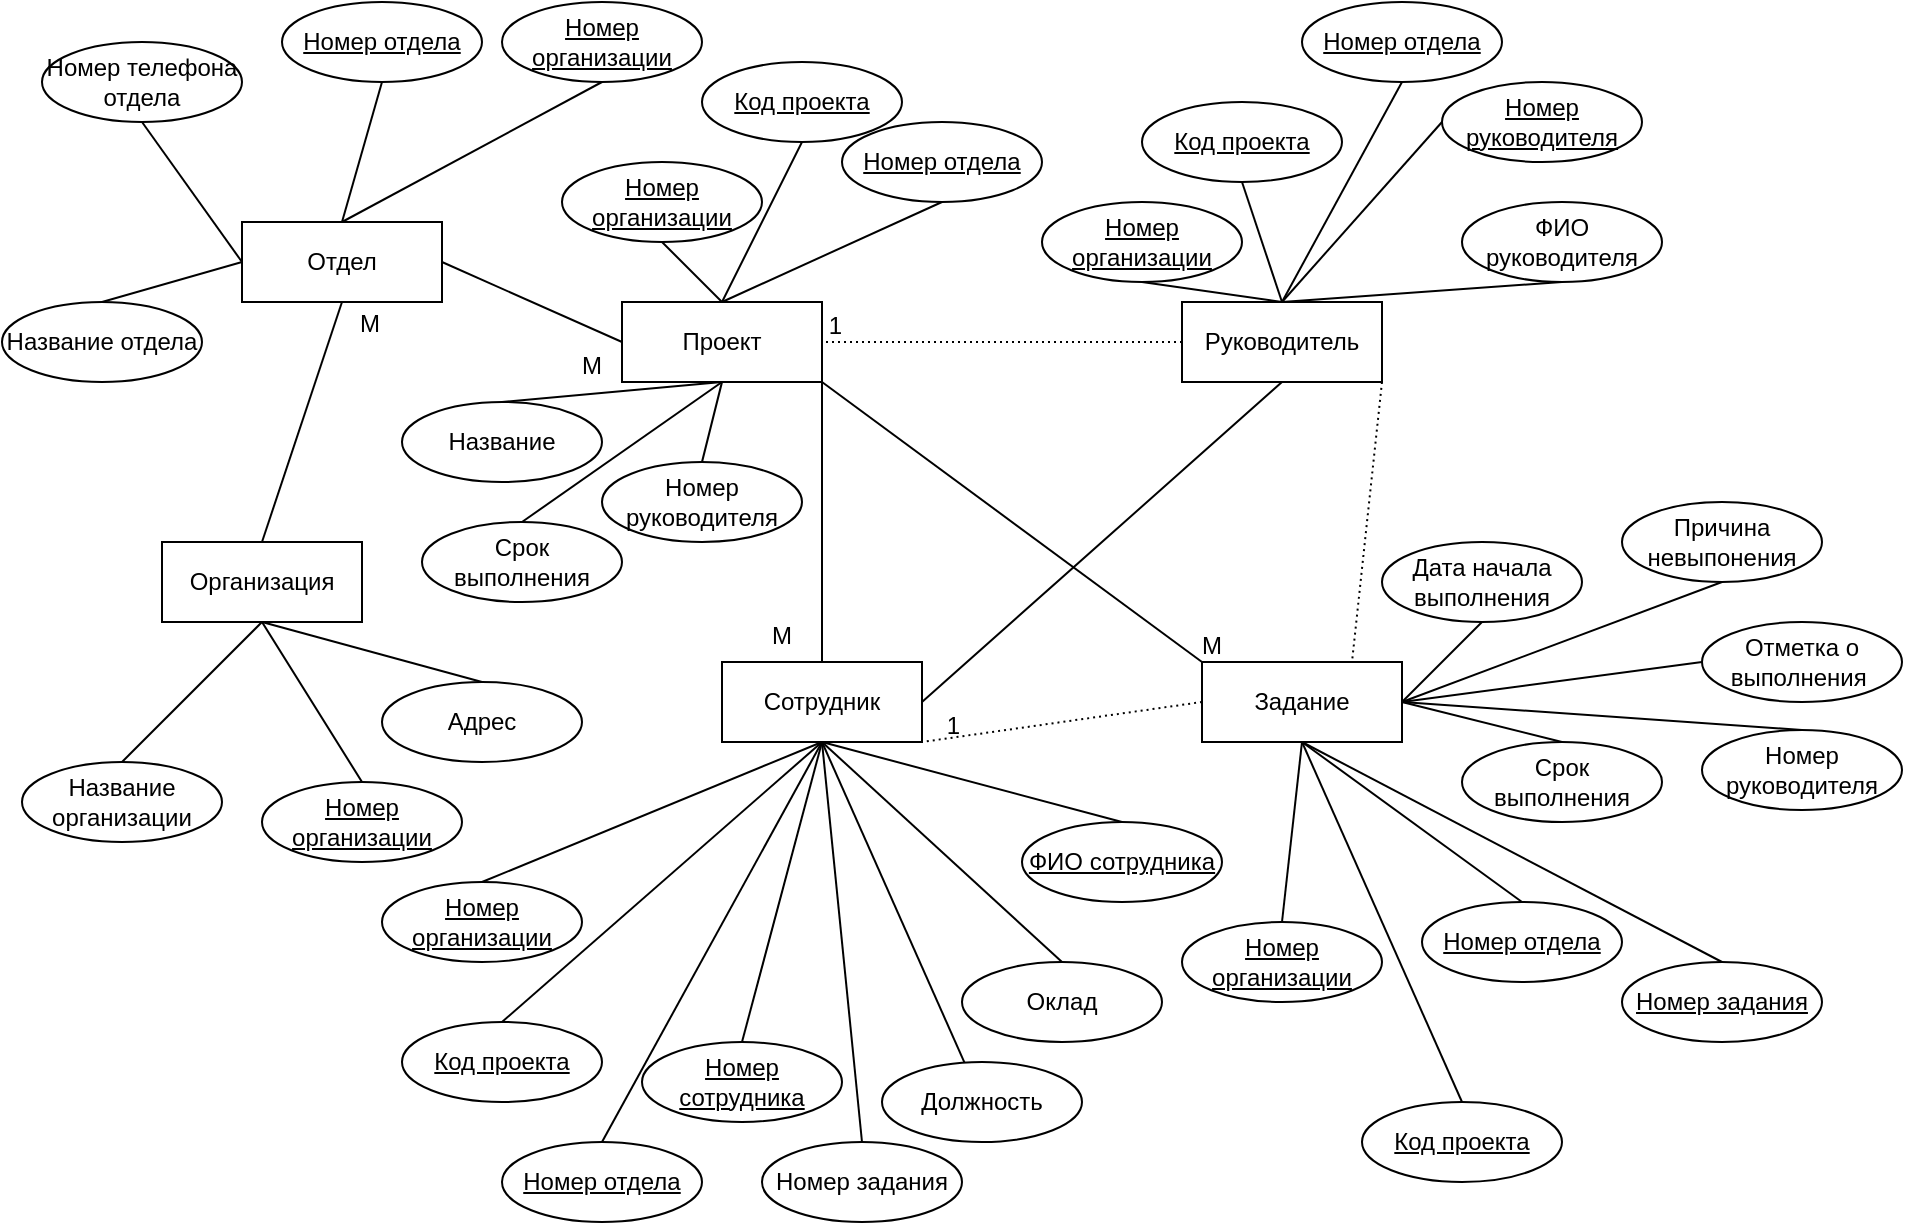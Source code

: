 <mxfile version="14.5.1" type="device"><diagram id="R2lEEEUBdFMjLlhIrx00" name="Page-1"><mxGraphModel dx="1504" dy="714" grid="1" gridSize="10" guides="1" tooltips="1" connect="1" arrows="1" fold="1" page="1" pageScale="1" pageWidth="1169" pageHeight="827" math="0" shadow="0" extFonts="Permanent Marker^https://fonts.googleapis.com/css?family=Permanent+Marker"><root><mxCell id="0"/><mxCell id="1" parent="0"/><mxCell id="qPLJbgfqvU-WLBCvHvr9-1" value="Организация" style="whiteSpace=wrap;html=1;align=center;" vertex="1" parent="1"><mxGeometry x="80" y="280" width="100" height="40" as="geometry"/></mxCell><mxCell id="qPLJbgfqvU-WLBCvHvr9-2" value="Номер организации" style="ellipse;whiteSpace=wrap;html=1;align=center;fontStyle=4;" vertex="1" parent="1"><mxGeometry x="130" y="400" width="100" height="40" as="geometry"/></mxCell><mxCell id="qPLJbgfqvU-WLBCvHvr9-3" value="Название организации" style="ellipse;whiteSpace=wrap;html=1;align=center;" vertex="1" parent="1"><mxGeometry x="10" y="390" width="100" height="40" as="geometry"/></mxCell><mxCell id="qPLJbgfqvU-WLBCvHvr9-4" value="Адрес" style="ellipse;whiteSpace=wrap;html=1;align=center;" vertex="1" parent="1"><mxGeometry x="190" y="350" width="100" height="40" as="geometry"/></mxCell><mxCell id="qPLJbgfqvU-WLBCvHvr9-6" value="" style="endArrow=none;html=1;rounded=0;exitX=0.5;exitY=0;exitDx=0;exitDy=0;entryX=0.5;entryY=1;entryDx=0;entryDy=0;" edge="1" parent="1" source="qPLJbgfqvU-WLBCvHvr9-2" target="qPLJbgfqvU-WLBCvHvr9-1"><mxGeometry relative="1" as="geometry"><mxPoint x="170" y="270" as="sourcePoint"/><mxPoint x="250" y="310" as="targetPoint"/></mxGeometry></mxCell><mxCell id="qPLJbgfqvU-WLBCvHvr9-7" value="" style="endArrow=none;html=1;rounded=0;exitX=0.5;exitY=0;exitDx=0;exitDy=0;entryX=0.5;entryY=1;entryDx=0;entryDy=0;" edge="1" parent="1" source="qPLJbgfqvU-WLBCvHvr9-3" target="qPLJbgfqvU-WLBCvHvr9-1"><mxGeometry relative="1" as="geometry"><mxPoint x="170" y="360" as="sourcePoint"/><mxPoint x="260" y="320" as="targetPoint"/></mxGeometry></mxCell><mxCell id="qPLJbgfqvU-WLBCvHvr9-8" value="" style="endArrow=none;html=1;rounded=0;exitX=0.5;exitY=0;exitDx=0;exitDy=0;entryX=0.5;entryY=1;entryDx=0;entryDy=0;" edge="1" parent="1" source="qPLJbgfqvU-WLBCvHvr9-4" target="qPLJbgfqvU-WLBCvHvr9-1"><mxGeometry relative="1" as="geometry"><mxPoint x="180" y="370" as="sourcePoint"/><mxPoint x="270" y="330" as="targetPoint"/></mxGeometry></mxCell><mxCell id="qPLJbgfqvU-WLBCvHvr9-9" value="Отдел" style="whiteSpace=wrap;html=1;align=center;" vertex="1" parent="1"><mxGeometry x="120" y="120" width="100" height="40" as="geometry"/></mxCell><mxCell id="qPLJbgfqvU-WLBCvHvr9-14" value="" style="endArrow=none;html=1;rounded=0;entryX=0.5;entryY=1;entryDx=0;entryDy=0;exitX=0.5;exitY=0;exitDx=0;exitDy=0;" edge="1" parent="1" source="qPLJbgfqvU-WLBCvHvr9-1" target="qPLJbgfqvU-WLBCvHvr9-9"><mxGeometry relative="1" as="geometry"><mxPoint x="250" y="270" as="sourcePoint"/><mxPoint x="230" y="200" as="targetPoint"/></mxGeometry></mxCell><mxCell id="qPLJbgfqvU-WLBCvHvr9-15" value="M" style="resizable=0;html=1;align=right;verticalAlign=bottom;" connectable="0" vertex="1" parent="qPLJbgfqvU-WLBCvHvr9-14"><mxGeometry x="1" relative="1" as="geometry"><mxPoint x="19.96" y="19.81" as="offset"/></mxGeometry></mxCell><mxCell id="qPLJbgfqvU-WLBCvHvr9-16" value="Название отдела&lt;span style=&quot;color: rgba(0 , 0 , 0 , 0) ; font-family: monospace ; font-size: 0px&quot;&gt;%3CmxGraphModel%3E%3Croot%3E%3CmxCell%20id%3D%220%22%2F%3E%3CmxCell%20id%3D%221%22%20parent%3D%220%22%2F%3E%3CmxCell%20id%3D%222%22%20value%3D%22%22%20style%3D%22endArrow%3Dnone%3Bhtml%3D1%3Brounded%3D0%3BexitX%3D0.5%3BexitY%3D0%3BexitDx%3D0%3BexitDy%3D0%3B%22%20edge%3D%221%22%20parent%3D%221%22%3E%3CmxGeometry%20relative%3D%221%22%20as%3D%22geometry%22%3E%3CmxPoint%20x%3D%22160%22%20y%3D%22350%22%20as%3D%22sourcePoint%22%2F%3E%3CmxPoint%20x%3D%22250%22%20y%3D%22310%22%20as%3D%22targetPoint%22%2F%3E%3C%2FmxGeometry%3E%3C%2FmxCell%3E%3C%2Froot%3E%3C%2FmxGraphModel%3E&lt;/span&gt;&lt;span style=&quot;color: rgba(0 , 0 , 0 , 0) ; font-family: monospace ; font-size: 0px&quot;&gt;%3CmxGraphModel%3E%3Croot%3E%3CmxCell%20id%3D%220%22%2F%3E%3CmxCell%20id%3D%221%22%20parent%3D%220%22%2F%3E%3CmxCell%20id%3D%222%22%20value%3D%22%22%20style%3D%22endArrow%3Dnone%3Bhtml%3D1%3Brounded%3D0%3BexitX%3D0.5%3BexitY%3D0%3BexitDx%3D0%3BexitDy%3D0%3B%22%20edge%3D%221%22%20parent%3D%221%22%3E%3CmxGeometry%20relative%3D%221%22%20as%3D%22geometry%22%3E%3CmxPoint%20x%3D%22160%22%20y%3D%22350%22%20as%3D%22sourcePoint%22%2F%3E%3CmxPoint%20x%3D%22250%22%20y%3D%22310%22%20as%3D%22targetPoint%22%2F%3E%3C%2FmxGeometry%3E%3C%2FmxCell%3E%3C%2Froot%3E%3C%2FmxGraphModel%3E&lt;/span&gt;" style="ellipse;whiteSpace=wrap;html=1;align=center;" vertex="1" parent="1"><mxGeometry y="160" width="100" height="40" as="geometry"/></mxCell><mxCell id="qPLJbgfqvU-WLBCvHvr9-17" value="Номер телефона отдела&lt;span style=&quot;color: rgba(0 , 0 , 0 , 0) ; font-family: monospace ; font-size: 0px&quot;&gt;hModel%3E%3Croot%3E%3CmxCell%20id%3D%220%22%2F%3E%3CmxCell%20id%3D%221%22%20parent%3D%220%22%2F%3E%3CmxCell%20id%3D%222%22%20value%3D%22%22%20style%3D%22endArrow%3Dnone%3Bhtml%3D1%3Brounded%3D0%3BexitX%3D0.5%3BexitY%3D0%3BexitDx%3D0%3BexitDy%3D0%3B%22%20edge%3D%221%22%20parent%3D%221%22%3E%3CmxGeometry%20relative%3D%221%22%20as%3D%22geometry%22%3E%3CmxPoint%20x%3D%22160%22%20y%3D%22350%22%20as%3D%22sourcePoint%22%2F%3E%3CmxPoint%20x%3D%22250%22%20y%3D%22310%22%20as%3D%22targetPoint%22%2F%3E%3C%2FmxGeometry%3E%3C%2FmxCell%3E%3C%2Froot%3E%3C%2FmxGraphModel%3E&lt;/span&gt;&lt;span style=&quot;color: rgba(0 , 0 , 0 , 0) ; font-family: monospace ; font-size: 0px&quot;&gt;%3CmxGraphModel%3E%3Croot%3E%3CmxCell%20id%3D%220%22%2F%3E%3CmxCell%20id%3D%221%22%20parent%3D%220%22%2F%3E%3CmxCell%20id%3D%222%22%20value%3D%22%22%20style%3D%22endArrow%3Dnone%3Bhtml%3D1%3Brounded%3D0%3BexitX%3D0.5%3BexitY%3D0%3BexitDx%3D0%3BexitDy%3D0%3B%22%20edge%3D%221%22%20parent%3D%221%22%3E%3CmxGeometry%20relative%3D%221%22%20as%3D%22geometry%22%3E%3CmxPoint%20x%3D%22160%22%20y%3D%22350%22%20as%3D%22sourcePoint%22%2F%3E%3CmxPoint%20x%3D%22250%22%20y%3D%22310%22%20as%3D%22targetPoint%22%2F%3E%3C%2FmxGeometry%3E%3C%2FmxCell%3E%3C%2Froot%3E%3C%2FmxGraphModel%3E&lt;/span&gt;" style="ellipse;whiteSpace=wrap;html=1;align=center;" vertex="1" parent="1"><mxGeometry x="20" y="30" width="100" height="40" as="geometry"/></mxCell><mxCell id="qPLJbgfqvU-WLBCvHvr9-19" value="Номер отдела" style="ellipse;whiteSpace=wrap;html=1;align=center;fontStyle=4;" vertex="1" parent="1"><mxGeometry x="140" y="10" width="100" height="40" as="geometry"/></mxCell><mxCell id="qPLJbgfqvU-WLBCvHvr9-20" value="Номер организации" style="ellipse;whiteSpace=wrap;html=1;align=center;fontStyle=4;" vertex="1" parent="1"><mxGeometry x="250" y="10" width="100" height="40" as="geometry"/></mxCell><mxCell id="qPLJbgfqvU-WLBCvHvr9-23" value="Проект" style="whiteSpace=wrap;html=1;align=center;container=1;" vertex="1" parent="1"><mxGeometry x="310" y="160" width="100" height="40" as="geometry"/></mxCell><mxCell id="qPLJbgfqvU-WLBCvHvr9-27" value="" style="endArrow=none;html=1;rounded=0;entryX=0;entryY=0.5;entryDx=0;entryDy=0;exitX=1;exitY=0.5;exitDx=0;exitDy=0;" edge="1" parent="1" source="qPLJbgfqvU-WLBCvHvr9-9" target="qPLJbgfqvU-WLBCvHvr9-23"><mxGeometry relative="1" as="geometry"><mxPoint x="300" y="169.5" as="sourcePoint"/><mxPoint x="440" y="169.5" as="targetPoint"/></mxGeometry></mxCell><mxCell id="qPLJbgfqvU-WLBCvHvr9-28" value="M" style="resizable=0;html=1;align=right;verticalAlign=bottom;" connectable="0" vertex="1" parent="qPLJbgfqvU-WLBCvHvr9-27"><mxGeometry x="1" relative="1" as="geometry"><mxPoint x="-10" y="20.5" as="offset"/></mxGeometry></mxCell><mxCell id="qPLJbgfqvU-WLBCvHvr9-32" value="Номер организации" style="ellipse;whiteSpace=wrap;html=1;align=center;fontStyle=4;" vertex="1" parent="1"><mxGeometry x="280" y="90" width="100" height="40" as="geometry"/></mxCell><mxCell id="qPLJbgfqvU-WLBCvHvr9-33" value="Номер отдела" style="ellipse;whiteSpace=wrap;html=1;align=center;fontStyle=4;" vertex="1" parent="1"><mxGeometry x="420" y="70" width="100" height="40" as="geometry"/></mxCell><mxCell id="qPLJbgfqvU-WLBCvHvr9-36" value="" style="endArrow=none;html=1;rounded=0;exitX=0.5;exitY=0;exitDx=0;exitDy=0;entryX=0;entryY=0.5;entryDx=0;entryDy=0;" edge="1" parent="1" source="qPLJbgfqvU-WLBCvHvr9-16" target="qPLJbgfqvU-WLBCvHvr9-9"><mxGeometry relative="1" as="geometry"><mxPoint x="200" y="280" as="sourcePoint"/><mxPoint x="360" y="280" as="targetPoint"/></mxGeometry></mxCell><mxCell id="qPLJbgfqvU-WLBCvHvr9-37" value="" style="endArrow=none;html=1;rounded=0;exitX=0.5;exitY=1;exitDx=0;exitDy=0;entryX=0;entryY=0.5;entryDx=0;entryDy=0;" edge="1" parent="1" source="qPLJbgfqvU-WLBCvHvr9-17" target="qPLJbgfqvU-WLBCvHvr9-9"><mxGeometry relative="1" as="geometry"><mxPoint x="200" y="280" as="sourcePoint"/><mxPoint x="360" y="280" as="targetPoint"/></mxGeometry></mxCell><mxCell id="qPLJbgfqvU-WLBCvHvr9-38" value="" style="endArrow=none;html=1;rounded=0;exitX=0.5;exitY=1;exitDx=0;exitDy=0;entryX=0.5;entryY=0;entryDx=0;entryDy=0;" edge="1" parent="1" source="qPLJbgfqvU-WLBCvHvr9-19" target="qPLJbgfqvU-WLBCvHvr9-9"><mxGeometry relative="1" as="geometry"><mxPoint x="200" y="280" as="sourcePoint"/><mxPoint x="360" y="280" as="targetPoint"/></mxGeometry></mxCell><mxCell id="qPLJbgfqvU-WLBCvHvr9-39" value="" style="endArrow=none;html=1;rounded=0;exitX=0.5;exitY=1;exitDx=0;exitDy=0;entryX=0.5;entryY=0;entryDx=0;entryDy=0;" edge="1" parent="1" source="qPLJbgfqvU-WLBCvHvr9-20" target="qPLJbgfqvU-WLBCvHvr9-9"><mxGeometry relative="1" as="geometry"><mxPoint x="200" y="280" as="sourcePoint"/><mxPoint x="360" y="280" as="targetPoint"/></mxGeometry></mxCell><mxCell id="qPLJbgfqvU-WLBCvHvr9-40" value="Код проекта" style="ellipse;whiteSpace=wrap;html=1;align=center;fontStyle=4;" vertex="1" parent="1"><mxGeometry x="350" y="40" width="100" height="40" as="geometry"/></mxCell><mxCell id="qPLJbgfqvU-WLBCvHvr9-41" value="" style="endArrow=none;html=1;rounded=0;exitX=0.5;exitY=0;exitDx=0;exitDy=0;entryX=0.5;entryY=1;entryDx=0;entryDy=0;" edge="1" parent="1" source="qPLJbgfqvU-WLBCvHvr9-23" target="qPLJbgfqvU-WLBCvHvr9-40"><mxGeometry relative="1" as="geometry"><mxPoint x="310" y="280" as="sourcePoint"/><mxPoint x="470" y="280" as="targetPoint"/></mxGeometry></mxCell><mxCell id="qPLJbgfqvU-WLBCvHvr9-43" value="" style="endArrow=none;html=1;rounded=0;exitX=0.5;exitY=1;exitDx=0;exitDy=0;entryX=0.5;entryY=0;entryDx=0;entryDy=0;" edge="1" parent="1" source="qPLJbgfqvU-WLBCvHvr9-32" target="qPLJbgfqvU-WLBCvHvr9-23"><mxGeometry relative="1" as="geometry"><mxPoint x="310" y="280" as="sourcePoint"/><mxPoint x="470" y="280" as="targetPoint"/></mxGeometry></mxCell><mxCell id="qPLJbgfqvU-WLBCvHvr9-44" value="" style="endArrow=none;html=1;rounded=0;exitX=0.5;exitY=0;exitDx=0;exitDy=0;entryX=0.5;entryY=1;entryDx=0;entryDy=0;" edge="1" parent="1" source="qPLJbgfqvU-WLBCvHvr9-23" target="qPLJbgfqvU-WLBCvHvr9-33"><mxGeometry relative="1" as="geometry"><mxPoint x="310" y="280" as="sourcePoint"/><mxPoint x="470" y="280" as="targetPoint"/></mxGeometry></mxCell><mxCell id="qPLJbgfqvU-WLBCvHvr9-45" value="Название" style="ellipse;whiteSpace=wrap;html=1;align=center;" vertex="1" parent="1"><mxGeometry x="200" y="210" width="100" height="40" as="geometry"/></mxCell><mxCell id="qPLJbgfqvU-WLBCvHvr9-46" value="Срок выполнения" style="ellipse;whiteSpace=wrap;html=1;align=center;" vertex="1" parent="1"><mxGeometry x="210" y="270" width="100" height="40" as="geometry"/></mxCell><mxCell id="qPLJbgfqvU-WLBCvHvr9-47" value="Номер руководителя" style="ellipse;whiteSpace=wrap;html=1;align=center;" vertex="1" parent="1"><mxGeometry x="300" y="240" width="100" height="40" as="geometry"/></mxCell><mxCell id="qPLJbgfqvU-WLBCvHvr9-48" value="" style="endArrow=none;html=1;rounded=0;exitX=0.5;exitY=0;exitDx=0;exitDy=0;entryX=0.5;entryY=1;entryDx=0;entryDy=0;" edge="1" parent="1" source="qPLJbgfqvU-WLBCvHvr9-45" target="qPLJbgfqvU-WLBCvHvr9-23"><mxGeometry relative="1" as="geometry"><mxPoint x="310" y="270" as="sourcePoint"/><mxPoint x="470" y="270" as="targetPoint"/></mxGeometry></mxCell><mxCell id="qPLJbgfqvU-WLBCvHvr9-49" value="" style="endArrow=none;html=1;rounded=0;exitX=0.5;exitY=0;exitDx=0;exitDy=0;entryX=0.5;entryY=1;entryDx=0;entryDy=0;" edge="1" parent="1" source="qPLJbgfqvU-WLBCvHvr9-46" target="qPLJbgfqvU-WLBCvHvr9-23"><mxGeometry relative="1" as="geometry"><mxPoint x="310" y="270" as="sourcePoint"/><mxPoint x="470" y="270" as="targetPoint"/></mxGeometry></mxCell><mxCell id="qPLJbgfqvU-WLBCvHvr9-50" value="" style="endArrow=none;html=1;rounded=0;entryX=0.5;entryY=0;entryDx=0;entryDy=0;exitX=0.5;exitY=1;exitDx=0;exitDy=0;" edge="1" parent="1" source="qPLJbgfqvU-WLBCvHvr9-23" target="qPLJbgfqvU-WLBCvHvr9-47"><mxGeometry relative="1" as="geometry"><mxPoint x="310" y="270" as="sourcePoint"/><mxPoint x="470" y="270" as="targetPoint"/></mxGeometry></mxCell><mxCell id="qPLJbgfqvU-WLBCvHvr9-52" value="" style="endArrow=none;html=1;rounded=0;exitX=1;exitY=1;exitDx=0;exitDy=0;" edge="1" parent="1" source="qPLJbgfqvU-WLBCvHvr9-23" target="qPLJbgfqvU-WLBCvHvr9-54"><mxGeometry relative="1" as="geometry"><mxPoint x="360" y="200" as="sourcePoint"/><mxPoint x="420" y="380" as="targetPoint"/></mxGeometry></mxCell><mxCell id="qPLJbgfqvU-WLBCvHvr9-53" value="M" style="resizable=0;html=1;align=right;verticalAlign=bottom;" connectable="0" vertex="1" parent="qPLJbgfqvU-WLBCvHvr9-52"><mxGeometry x="1" relative="1" as="geometry"><mxPoint x="-14.92" y="-4.3" as="offset"/></mxGeometry></mxCell><mxCell id="qPLJbgfqvU-WLBCvHvr9-54" value="Сотрудник" style="whiteSpace=wrap;html=1;align=center;" vertex="1" parent="1"><mxGeometry x="360" y="340" width="100" height="40" as="geometry"/></mxCell><mxCell id="qPLJbgfqvU-WLBCvHvr9-55" value="Руководитель" style="whiteSpace=wrap;html=1;align=center;" vertex="1" parent="1"><mxGeometry x="590" y="160" width="100" height="40" as="geometry"/></mxCell><mxCell id="qPLJbgfqvU-WLBCvHvr9-56" value="" style="endArrow=none;html=1;rounded=0;dashed=1;dashPattern=1 2;exitX=0;exitY=0.5;exitDx=0;exitDy=0;" edge="1" parent="1" source="qPLJbgfqvU-WLBCvHvr9-55"><mxGeometry relative="1" as="geometry"><mxPoint x="610" y="179.5" as="sourcePoint"/><mxPoint x="410" y="180" as="targetPoint"/></mxGeometry></mxCell><mxCell id="qPLJbgfqvU-WLBCvHvr9-57" value="1" style="resizable=0;html=1;align=right;verticalAlign=bottom;" connectable="0" vertex="1" parent="qPLJbgfqvU-WLBCvHvr9-56"><mxGeometry x="1" relative="1" as="geometry"><mxPoint x="10" as="offset"/></mxGeometry></mxCell><mxCell id="qPLJbgfqvU-WLBCvHvr9-60" value="" style="endArrow=none;html=1;rounded=0;exitX=1;exitY=0.5;exitDx=0;exitDy=0;entryX=0.5;entryY=1;entryDx=0;entryDy=0;" edge="1" parent="1" source="qPLJbgfqvU-WLBCvHvr9-54" target="qPLJbgfqvU-WLBCvHvr9-55"><mxGeometry relative="1" as="geometry"><mxPoint x="260" y="270" as="sourcePoint"/><mxPoint x="420" y="270" as="targetPoint"/></mxGeometry></mxCell><mxCell id="qPLJbgfqvU-WLBCvHvr9-61" value="Задание" style="whiteSpace=wrap;html=1;align=center;" vertex="1" parent="1"><mxGeometry x="600" y="340" width="100" height="40" as="geometry"/></mxCell><mxCell id="qPLJbgfqvU-WLBCvHvr9-62" value="" style="endArrow=none;html=1;rounded=0;exitX=1;exitY=1;exitDx=0;exitDy=0;entryX=0;entryY=0;entryDx=0;entryDy=0;" edge="1" parent="1" source="qPLJbgfqvU-WLBCvHvr9-23" target="qPLJbgfqvU-WLBCvHvr9-61"><mxGeometry relative="1" as="geometry"><mxPoint x="390" y="270" as="sourcePoint"/><mxPoint x="550" y="270" as="targetPoint"/></mxGeometry></mxCell><mxCell id="qPLJbgfqvU-WLBCvHvr9-63" value="M" style="resizable=0;html=1;align=right;verticalAlign=bottom;" connectable="0" vertex="1" parent="qPLJbgfqvU-WLBCvHvr9-62"><mxGeometry x="1" relative="1" as="geometry"><mxPoint x="10.01" y="0.01" as="offset"/></mxGeometry></mxCell><mxCell id="qPLJbgfqvU-WLBCvHvr9-64" value="" style="endArrow=none;html=1;rounded=0;dashed=1;dashPattern=1 2;exitX=1;exitY=1;exitDx=0;exitDy=0;entryX=0.75;entryY=0;entryDx=0;entryDy=0;" edge="1" parent="1" source="qPLJbgfqvU-WLBCvHvr9-55" target="qPLJbgfqvU-WLBCvHvr9-61"><mxGeometry relative="1" as="geometry"><mxPoint x="390" y="270" as="sourcePoint"/><mxPoint x="550" y="270" as="targetPoint"/></mxGeometry></mxCell><mxCell id="qPLJbgfqvU-WLBCvHvr9-65" value="" style="resizable=0;html=1;align=right;verticalAlign=bottom;" connectable="0" vertex="1" parent="qPLJbgfqvU-WLBCvHvr9-64"><mxGeometry x="1" relative="1" as="geometry"/></mxCell><mxCell id="qPLJbgfqvU-WLBCvHvr9-66" value="" style="endArrow=none;html=1;rounded=0;dashed=1;dashPattern=1 2;entryX=1;entryY=1;entryDx=0;entryDy=0;exitX=0;exitY=0.5;exitDx=0;exitDy=0;" edge="1" parent="1" source="qPLJbgfqvU-WLBCvHvr9-61" target="qPLJbgfqvU-WLBCvHvr9-54"><mxGeometry relative="1" as="geometry"><mxPoint x="390" y="270" as="sourcePoint"/><mxPoint x="550" y="270" as="targetPoint"/></mxGeometry></mxCell><mxCell id="qPLJbgfqvU-WLBCvHvr9-67" value="1" style="resizable=0;html=1;align=right;verticalAlign=bottom;" connectable="0" vertex="1" parent="qPLJbgfqvU-WLBCvHvr9-66"><mxGeometry x="1" relative="1" as="geometry"><mxPoint x="19.58" y="0.06" as="offset"/></mxGeometry></mxCell><mxCell id="qPLJbgfqvU-WLBCvHvr9-68" value="Номер организации" style="ellipse;whiteSpace=wrap;html=1;align=center;fontStyle=4;" vertex="1" parent="1"><mxGeometry x="190" y="450" width="100" height="40" as="geometry"/></mxCell><mxCell id="qPLJbgfqvU-WLBCvHvr9-69" value="Номер отдела" style="ellipse;whiteSpace=wrap;html=1;align=center;fontStyle=4;" vertex="1" parent="1"><mxGeometry x="250" y="580" width="100" height="40" as="geometry"/></mxCell><mxCell id="qPLJbgfqvU-WLBCvHvr9-70" value="Код проекта" style="ellipse;whiteSpace=wrap;html=1;align=center;fontStyle=4;" vertex="1" parent="1"><mxGeometry x="200" y="520" width="100" height="40" as="geometry"/></mxCell><mxCell id="qPLJbgfqvU-WLBCvHvr9-71" value="" style="endArrow=none;html=1;rounded=0;entryX=0.5;entryY=0;entryDx=0;entryDy=0;exitX=0.5;exitY=1;exitDx=0;exitDy=0;" edge="1" parent="1" target="qPLJbgfqvU-WLBCvHvr9-70" source="qPLJbgfqvU-WLBCvHvr9-54"><mxGeometry relative="1" as="geometry"><mxPoint x="410" y="390" as="sourcePoint"/><mxPoint x="460" y="690" as="targetPoint"/></mxGeometry></mxCell><mxCell id="qPLJbgfqvU-WLBCvHvr9-72" value="" style="endArrow=none;html=1;rounded=0;exitX=0.5;exitY=0;exitDx=0;exitDy=0;entryX=0.5;entryY=1;entryDx=0;entryDy=0;" edge="1" parent="1" source="qPLJbgfqvU-WLBCvHvr9-68" target="qPLJbgfqvU-WLBCvHvr9-54"><mxGeometry relative="1" as="geometry"><mxPoint x="300" y="690" as="sourcePoint"/><mxPoint x="410" y="390" as="targetPoint"/></mxGeometry></mxCell><mxCell id="qPLJbgfqvU-WLBCvHvr9-73" value="" style="endArrow=none;html=1;rounded=0;exitX=0.5;exitY=1;exitDx=0;exitDy=0;entryX=0.5;entryY=0;entryDx=0;entryDy=0;" edge="1" parent="1" target="qPLJbgfqvU-WLBCvHvr9-69" source="qPLJbgfqvU-WLBCvHvr9-54"><mxGeometry relative="1" as="geometry"><mxPoint x="410" y="390" as="sourcePoint"/><mxPoint x="460" y="690" as="targetPoint"/></mxGeometry></mxCell><mxCell id="qPLJbgfqvU-WLBCvHvr9-76" value="Номер сотрудника" style="ellipse;whiteSpace=wrap;html=1;align=center;fontStyle=4;" vertex="1" parent="1"><mxGeometry x="320" y="530" width="100" height="40" as="geometry"/></mxCell><mxCell id="qPLJbgfqvU-WLBCvHvr9-79" value="" style="endArrow=none;html=1;rounded=0;exitX=0.5;exitY=1;exitDx=0;exitDy=0;entryX=0.5;entryY=0;entryDx=0;entryDy=0;" edge="1" parent="1" source="qPLJbgfqvU-WLBCvHvr9-54" target="qPLJbgfqvU-WLBCvHvr9-76"><mxGeometry relative="1" as="geometry"><mxPoint x="380" y="260" as="sourcePoint"/><mxPoint x="540" y="260" as="targetPoint"/></mxGeometry></mxCell><mxCell id="qPLJbgfqvU-WLBCvHvr9-80" value="ФИО сотрудника" style="ellipse;whiteSpace=wrap;html=1;align=center;fontStyle=4;" vertex="1" parent="1"><mxGeometry x="510" y="420" width="100" height="40" as="geometry"/></mxCell><mxCell id="qPLJbgfqvU-WLBCvHvr9-82" value="Должность" style="ellipse;whiteSpace=wrap;html=1;align=center;" vertex="1" parent="1"><mxGeometry x="440" y="540" width="100" height="40" as="geometry"/></mxCell><mxCell id="qPLJbgfqvU-WLBCvHvr9-83" value="Оклад" style="ellipse;whiteSpace=wrap;html=1;align=center;" vertex="1" parent="1"><mxGeometry x="480" y="490" width="100" height="40" as="geometry"/></mxCell><mxCell id="qPLJbgfqvU-WLBCvHvr9-84" value="Номер задания" style="ellipse;whiteSpace=wrap;html=1;align=center;" vertex="1" parent="1"><mxGeometry x="380" y="580" width="100" height="40" as="geometry"/></mxCell><mxCell id="qPLJbgfqvU-WLBCvHvr9-85" value="" style="endArrow=none;html=1;rounded=0;exitX=0.5;exitY=0;exitDx=0;exitDy=0;entryX=0.5;entryY=1;entryDx=0;entryDy=0;" edge="1" parent="1" source="qPLJbgfqvU-WLBCvHvr9-84" target="qPLJbgfqvU-WLBCvHvr9-54"><mxGeometry relative="1" as="geometry"><mxPoint x="370" y="430" as="sourcePoint"/><mxPoint x="530" y="430" as="targetPoint"/></mxGeometry></mxCell><mxCell id="qPLJbgfqvU-WLBCvHvr9-86" value="" style="endArrow=none;html=1;rounded=0;entryX=0.5;entryY=0;entryDx=0;entryDy=0;exitX=0.5;exitY=1;exitDx=0;exitDy=0;" edge="1" parent="1" source="qPLJbgfqvU-WLBCvHvr9-54" target="qPLJbgfqvU-WLBCvHvr9-83"><mxGeometry relative="1" as="geometry"><mxPoint x="370" y="430" as="sourcePoint"/><mxPoint x="530" y="430" as="targetPoint"/></mxGeometry></mxCell><mxCell id="qPLJbgfqvU-WLBCvHvr9-87" value="" style="endArrow=none;html=1;rounded=0;exitX=0.5;exitY=1;exitDx=0;exitDy=0;" edge="1" parent="1" source="qPLJbgfqvU-WLBCvHvr9-54" target="qPLJbgfqvU-WLBCvHvr9-82"><mxGeometry relative="1" as="geometry"><mxPoint x="420" y="390" as="sourcePoint"/><mxPoint x="540" y="480" as="targetPoint"/></mxGeometry></mxCell><mxCell id="qPLJbgfqvU-WLBCvHvr9-88" value="" style="endArrow=none;html=1;rounded=0;exitX=0.5;exitY=1;exitDx=0;exitDy=0;entryX=0.5;entryY=0;entryDx=0;entryDy=0;" edge="1" parent="1" source="qPLJbgfqvU-WLBCvHvr9-54" target="qPLJbgfqvU-WLBCvHvr9-80"><mxGeometry relative="1" as="geometry"><mxPoint x="370" y="430" as="sourcePoint"/><mxPoint x="530" y="430" as="targetPoint"/></mxGeometry></mxCell><mxCell id="qPLJbgfqvU-WLBCvHvr9-89" value="Номер организации" style="ellipse;whiteSpace=wrap;html=1;align=center;fontStyle=4;" vertex="1" parent="1"><mxGeometry x="520" y="110" width="100" height="40" as="geometry"/></mxCell><mxCell id="qPLJbgfqvU-WLBCvHvr9-90" value="Номер отдела" style="ellipse;whiteSpace=wrap;html=1;align=center;fontStyle=4;" vertex="1" parent="1"><mxGeometry x="650" y="10" width="100" height="40" as="geometry"/></mxCell><mxCell id="qPLJbgfqvU-WLBCvHvr9-91" value="Код проекта" style="ellipse;whiteSpace=wrap;html=1;align=center;fontStyle=4;" vertex="1" parent="1"><mxGeometry x="570" y="60" width="100" height="40" as="geometry"/></mxCell><mxCell id="qPLJbgfqvU-WLBCvHvr9-92" value="" style="endArrow=none;html=1;rounded=0;exitX=0.5;exitY=0;exitDx=0;exitDy=0;entryX=0.5;entryY=1;entryDx=0;entryDy=0;" edge="1" parent="1" target="qPLJbgfqvU-WLBCvHvr9-91" source="qPLJbgfqvU-WLBCvHvr9-55"><mxGeometry relative="1" as="geometry"><mxPoint x="620" y="140" as="sourcePoint"/><mxPoint x="730" y="260" as="targetPoint"/></mxGeometry></mxCell><mxCell id="qPLJbgfqvU-WLBCvHvr9-94" value="" style="endArrow=none;html=1;rounded=0;exitX=0.5;exitY=0;exitDx=0;exitDy=0;entryX=0.5;entryY=1;entryDx=0;entryDy=0;" edge="1" parent="1" target="qPLJbgfqvU-WLBCvHvr9-90" source="qPLJbgfqvU-WLBCvHvr9-55"><mxGeometry relative="1" as="geometry"><mxPoint x="620" y="140" as="sourcePoint"/><mxPoint x="730" y="260" as="targetPoint"/></mxGeometry></mxCell><mxCell id="qPLJbgfqvU-WLBCvHvr9-95" value="" style="endArrow=none;html=1;rounded=0;exitX=0.5;exitY=1;exitDx=0;exitDy=0;entryX=0.5;entryY=0;entryDx=0;entryDy=0;" edge="1" parent="1" source="qPLJbgfqvU-WLBCvHvr9-89" target="qPLJbgfqvU-WLBCvHvr9-55"><mxGeometry relative="1" as="geometry"><mxPoint x="620" y="270" as="sourcePoint"/><mxPoint x="621.43" y="141.43" as="targetPoint"/></mxGeometry></mxCell><mxCell id="qPLJbgfqvU-WLBCvHvr9-97" value="Номер руководителя" style="ellipse;whiteSpace=wrap;html=1;align=center;fontStyle=4;" vertex="1" parent="1"><mxGeometry x="720" y="50" width="100" height="40" as="geometry"/></mxCell><mxCell id="qPLJbgfqvU-WLBCvHvr9-98" value="" style="endArrow=none;html=1;rounded=0;exitX=0.5;exitY=0;exitDx=0;exitDy=0;entryX=0;entryY=0.5;entryDx=0;entryDy=0;" edge="1" parent="1" source="qPLJbgfqvU-WLBCvHvr9-55" target="qPLJbgfqvU-WLBCvHvr9-97"><mxGeometry relative="1" as="geometry"><mxPoint x="620" y="260" as="sourcePoint"/><mxPoint x="780" y="260" as="targetPoint"/></mxGeometry></mxCell><mxCell id="qPLJbgfqvU-WLBCvHvr9-99" value="ФИО руководителя" style="ellipse;whiteSpace=wrap;html=1;align=center;" vertex="1" parent="1"><mxGeometry x="730" y="110" width="100" height="40" as="geometry"/></mxCell><mxCell id="qPLJbgfqvU-WLBCvHvr9-100" value="" style="endArrow=none;html=1;rounded=0;entryX=0.5;entryY=1;entryDx=0;entryDy=0;exitX=0.5;exitY=0;exitDx=0;exitDy=0;" edge="1" parent="1" source="qPLJbgfqvU-WLBCvHvr9-55" target="qPLJbgfqvU-WLBCvHvr9-99"><mxGeometry relative="1" as="geometry"><mxPoint x="620" y="250" as="sourcePoint"/><mxPoint x="780" y="250" as="targetPoint"/></mxGeometry></mxCell><mxCell id="qPLJbgfqvU-WLBCvHvr9-101" value="Номер организации" style="ellipse;whiteSpace=wrap;html=1;align=center;fontStyle=4;" vertex="1" parent="1"><mxGeometry x="590" y="470" width="100" height="40" as="geometry"/></mxCell><mxCell id="qPLJbgfqvU-WLBCvHvr9-102" value="Номер отдела" style="ellipse;whiteSpace=wrap;html=1;align=center;fontStyle=4;" vertex="1" parent="1"><mxGeometry x="710" y="460" width="100" height="40" as="geometry"/></mxCell><mxCell id="qPLJbgfqvU-WLBCvHvr9-103" value="Код проекта" style="ellipse;whiteSpace=wrap;html=1;align=center;fontStyle=4;" vertex="1" parent="1"><mxGeometry x="680" y="560" width="100" height="40" as="geometry"/></mxCell><mxCell id="qPLJbgfqvU-WLBCvHvr9-104" value="" style="endArrow=none;html=1;rounded=0;entryX=0.5;entryY=0;entryDx=0;entryDy=0;exitX=0.5;exitY=1;exitDx=0;exitDy=0;" edge="1" parent="1" source="qPLJbgfqvU-WLBCvHvr9-61" target="qPLJbgfqvU-WLBCvHvr9-101"><mxGeometry relative="1" as="geometry"><mxPoint x="644" y="420" as="sourcePoint"/><mxPoint x="730" y="380" as="targetPoint"/></mxGeometry></mxCell><mxCell id="qPLJbgfqvU-WLBCvHvr9-105" value="" style="endArrow=none;html=1;rounded=0;entryX=0.5;entryY=0;entryDx=0;entryDy=0;exitX=0.5;exitY=1;exitDx=0;exitDy=0;" edge="1" parent="1" source="qPLJbgfqvU-WLBCvHvr9-61" target="qPLJbgfqvU-WLBCvHvr9-103"><mxGeometry relative="1" as="geometry"><mxPoint x="670" y="400" as="sourcePoint"/><mxPoint x="730" y="380" as="targetPoint"/></mxGeometry></mxCell><mxCell id="qPLJbgfqvU-WLBCvHvr9-106" value="" style="endArrow=none;html=1;rounded=0;entryX=0.5;entryY=0;entryDx=0;entryDy=0;exitX=0.5;exitY=1;exitDx=0;exitDy=0;" edge="1" parent="1" source="qPLJbgfqvU-WLBCvHvr9-61" target="qPLJbgfqvU-WLBCvHvr9-102"><mxGeometry relative="1" as="geometry"><mxPoint x="640" y="420" as="sourcePoint"/><mxPoint x="730" y="380" as="targetPoint"/></mxGeometry></mxCell><mxCell id="qPLJbgfqvU-WLBCvHvr9-107" value="Номер задания" style="ellipse;whiteSpace=wrap;html=1;align=center;fontStyle=4;" vertex="1" parent="1"><mxGeometry x="810" y="490" width="100" height="40" as="geometry"/></mxCell><mxCell id="qPLJbgfqvU-WLBCvHvr9-108" value="" style="endArrow=none;html=1;rounded=0;entryX=0.5;entryY=0;entryDx=0;entryDy=0;exitX=0.5;exitY=1;exitDx=0;exitDy=0;" edge="1" parent="1" source="qPLJbgfqvU-WLBCvHvr9-61" target="qPLJbgfqvU-WLBCvHvr9-107"><mxGeometry relative="1" as="geometry"><mxPoint x="570" y="380" as="sourcePoint"/><mxPoint x="730" y="380" as="targetPoint"/></mxGeometry></mxCell><mxCell id="qPLJbgfqvU-WLBCvHvr9-109" value="Дата начала выполнения" style="ellipse;whiteSpace=wrap;html=1;align=center;" vertex="1" parent="1"><mxGeometry x="690" y="280" width="100" height="40" as="geometry"/></mxCell><mxCell id="qPLJbgfqvU-WLBCvHvr9-110" value="Срок выполнения" style="ellipse;whiteSpace=wrap;html=1;align=center;" vertex="1" parent="1"><mxGeometry x="730" y="380" width="100" height="40" as="geometry"/></mxCell><mxCell id="qPLJbgfqvU-WLBCvHvr9-111" value="Отметка о выполнения&amp;nbsp;" style="ellipse;whiteSpace=wrap;html=1;align=center;" vertex="1" parent="1"><mxGeometry x="850" y="320" width="100" height="40" as="geometry"/></mxCell><mxCell id="qPLJbgfqvU-WLBCvHvr9-112" value="Причина невыпонения" style="ellipse;whiteSpace=wrap;html=1;align=center;" vertex="1" parent="1"><mxGeometry x="810" y="260" width="100" height="40" as="geometry"/></mxCell><mxCell id="qPLJbgfqvU-WLBCvHvr9-113" value="Номер руководителя" style="ellipse;whiteSpace=wrap;html=1;align=center;" vertex="1" parent="1"><mxGeometry x="850" y="374" width="100" height="40" as="geometry"/></mxCell><mxCell id="qPLJbgfqvU-WLBCvHvr9-114" value="" style="endArrow=none;html=1;rounded=0;entryX=0.5;entryY=0;entryDx=0;entryDy=0;exitX=1;exitY=0.5;exitDx=0;exitDy=0;" edge="1" parent="1" source="qPLJbgfqvU-WLBCvHvr9-61" target="qPLJbgfqvU-WLBCvHvr9-110"><mxGeometry relative="1" as="geometry"><mxPoint x="650" y="350" as="sourcePoint"/><mxPoint x="810" y="350" as="targetPoint"/></mxGeometry></mxCell><mxCell id="qPLJbgfqvU-WLBCvHvr9-115" value="" style="endArrow=none;html=1;rounded=0;exitX=1;exitY=0.5;exitDx=0;exitDy=0;entryX=0.5;entryY=1;entryDx=0;entryDy=0;" edge="1" parent="1" source="qPLJbgfqvU-WLBCvHvr9-61" target="qPLJbgfqvU-WLBCvHvr9-109"><mxGeometry relative="1" as="geometry"><mxPoint x="650" y="350" as="sourcePoint"/><mxPoint x="810" y="350" as="targetPoint"/></mxGeometry></mxCell><mxCell id="qPLJbgfqvU-WLBCvHvr9-116" value="" style="endArrow=none;html=1;rounded=0;entryX=0.5;entryY=1;entryDx=0;entryDy=0;exitX=1;exitY=0.5;exitDx=0;exitDy=0;" edge="1" parent="1" source="qPLJbgfqvU-WLBCvHvr9-61" target="qPLJbgfqvU-WLBCvHvr9-112"><mxGeometry relative="1" as="geometry"><mxPoint x="650" y="350" as="sourcePoint"/><mxPoint x="810" y="350" as="targetPoint"/></mxGeometry></mxCell><mxCell id="qPLJbgfqvU-WLBCvHvr9-117" value="" style="endArrow=none;html=1;rounded=0;entryX=0;entryY=0.5;entryDx=0;entryDy=0;exitX=1;exitY=0.5;exitDx=0;exitDy=0;" edge="1" parent="1" source="qPLJbgfqvU-WLBCvHvr9-61" target="qPLJbgfqvU-WLBCvHvr9-111"><mxGeometry relative="1" as="geometry"><mxPoint x="650" y="350" as="sourcePoint"/><mxPoint x="810" y="350" as="targetPoint"/></mxGeometry></mxCell><mxCell id="qPLJbgfqvU-WLBCvHvr9-118" value="" style="endArrow=none;html=1;rounded=0;exitX=1;exitY=0.5;exitDx=0;exitDy=0;entryX=0.5;entryY=0;entryDx=0;entryDy=0;" edge="1" parent="1" source="qPLJbgfqvU-WLBCvHvr9-61" target="qPLJbgfqvU-WLBCvHvr9-113"><mxGeometry relative="1" as="geometry"><mxPoint x="650" y="350" as="sourcePoint"/><mxPoint x="910" y="380" as="targetPoint"/></mxGeometry></mxCell></root></mxGraphModel></diagram></mxfile>